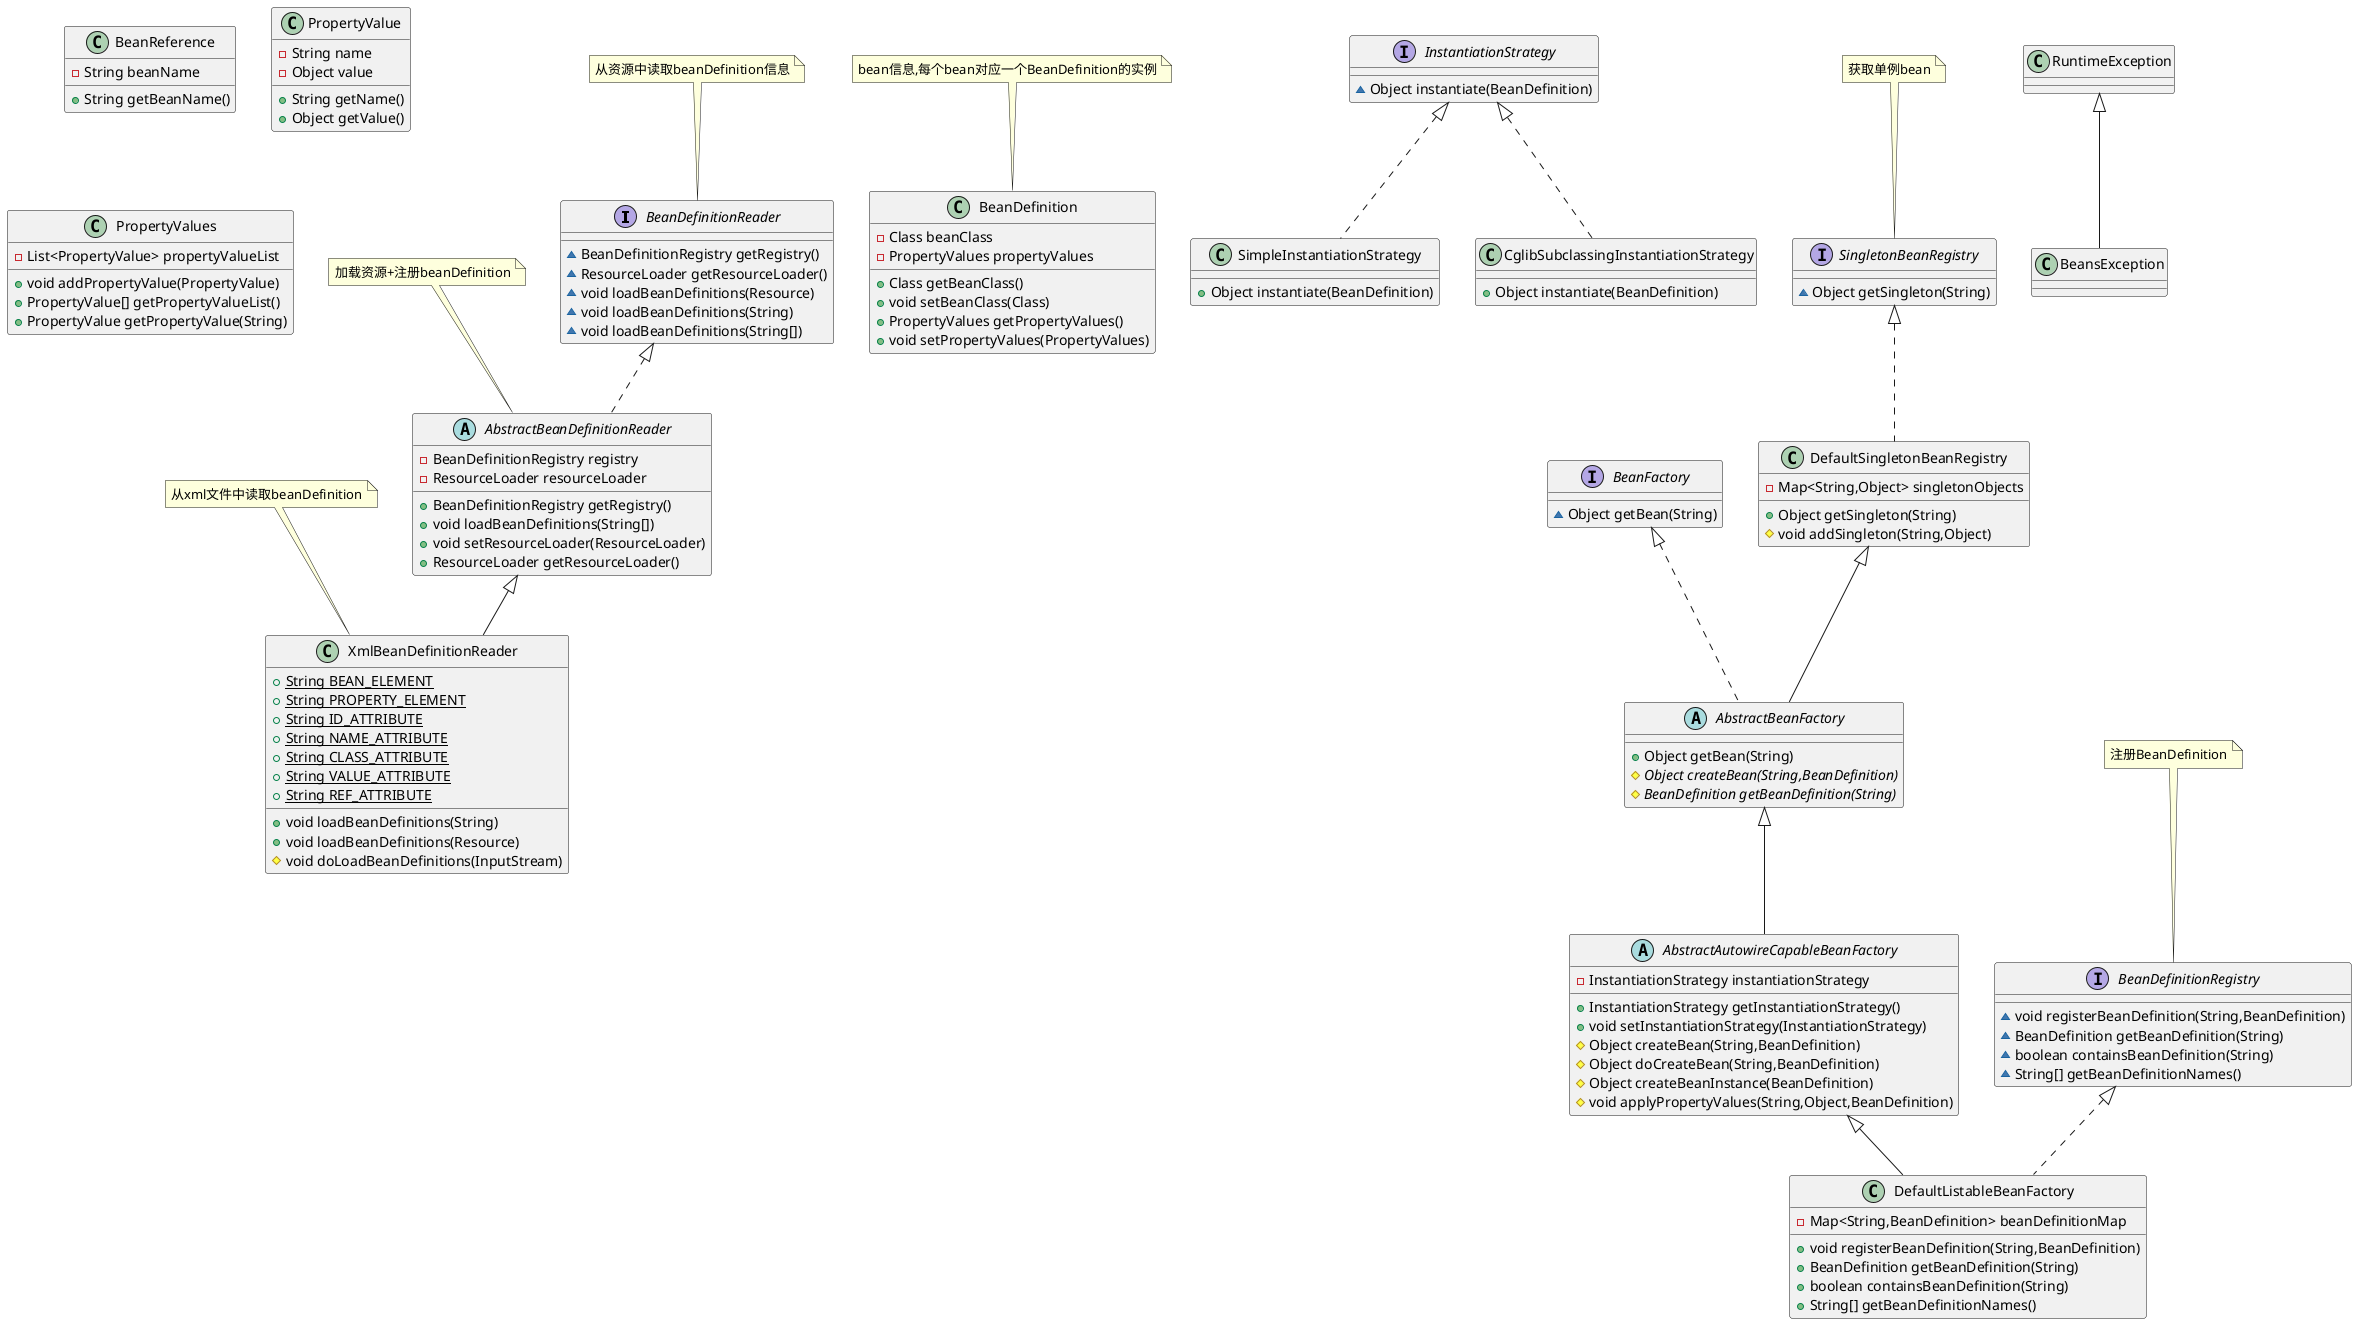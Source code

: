 @startuml
interface BeanDefinitionReader {
~ BeanDefinitionRegistry getRegistry()
~ ResourceLoader getResourceLoader()
~ void loadBeanDefinitions(Resource)
~ void loadBeanDefinitions(String)
~ void loadBeanDefinitions(String[])
}
note top:从资源中读取beanDefinition信息

abstract class AbstractBeanDefinitionReader {
- BeanDefinitionRegistry registry
- ResourceLoader resourceLoader
+ BeanDefinitionRegistry getRegistry()
+ void loadBeanDefinitions(String[])
+ void setResourceLoader(ResourceLoader)
+ ResourceLoader getResourceLoader()
}
note top: 加载资源+注册beanDefinition


class BeanDefinition {
- Class beanClass
- PropertyValues propertyValues
+ Class getBeanClass()
+ void setBeanClass(Class)
+ PropertyValues getPropertyValues()
+ void setPropertyValues(PropertyValues)
}
note top:bean信息,每个bean对应一个BeanDefinition的实例


class SimpleInstantiationStrategy {
+ Object instantiate(BeanDefinition)
}

interface InstantiationStrategy {
~ Object instantiate(BeanDefinition)
}

interface BeanFactory {
~ Object getBean(String)
}

class BeanReference {
- String beanName
+ String getBeanName()
}


class CglibSubclassingInstantiationStrategy {
+ Object instantiate(BeanDefinition)
}

class DefaultListableBeanFactory {
- Map<String,BeanDefinition> beanDefinitionMap
+ void registerBeanDefinition(String,BeanDefinition)
+ BeanDefinition getBeanDefinition(String)
+ boolean containsBeanDefinition(String)
+ String[] getBeanDefinitionNames()
}


interface SingletonBeanRegistry {
~ Object getSingleton(String)
}
note top:获取单例bean

interface BeanDefinitionRegistry {
~ void registerBeanDefinition(String,BeanDefinition)
~ BeanDefinition getBeanDefinition(String)
~ boolean containsBeanDefinition(String)
~ String[] getBeanDefinitionNames()
}
note top:注册BeanDefinition

class BeansException {
}
abstract class AbstractBeanFactory {
+ Object getBean(String)
# {abstract}Object createBean(String,BeanDefinition)
# {abstract}BeanDefinition getBeanDefinition(String)
}

class PropertyValue {
- String name
- Object value
+ String getName()
+ Object getValue()
}


class DefaultSingletonBeanRegistry {
- Map<String,Object> singletonObjects
+ Object getSingleton(String)
# void addSingleton(String,Object)
}


class PropertyValues {
- List<PropertyValue> propertyValueList
+ void addPropertyValue(PropertyValue)
+ PropertyValue[] getPropertyValueList()
+ PropertyValue getPropertyValue(String)
}


abstract class AbstractAutowireCapableBeanFactory {
- InstantiationStrategy instantiationStrategy
+ InstantiationStrategy getInstantiationStrategy()
+ void setInstantiationStrategy(InstantiationStrategy)
# Object createBean(String,BeanDefinition)
# Object doCreateBean(String,BeanDefinition)
# Object createBeanInstance(BeanDefinition)
# void applyPropertyValues(String,Object,BeanDefinition)
}


class XmlBeanDefinitionReader {
+ {static} String BEAN_ELEMENT
+ {static} String PROPERTY_ELEMENT
+ {static} String ID_ATTRIBUTE
+ {static} String NAME_ATTRIBUTE
+ {static} String CLASS_ATTRIBUTE
+ {static} String VALUE_ATTRIBUTE
+ {static} String REF_ATTRIBUTE
+ void loadBeanDefinitions(String)
+ void loadBeanDefinitions(Resource)
# void doLoadBeanDefinitions(InputStream)
}
note top:从xml文件中读取beanDefinition




BeanDefinitionReader <|.. AbstractBeanDefinitionReader
InstantiationStrategy <|.. SimpleInstantiationStrategy
InstantiationStrategy <|.. CglibSubclassingInstantiationStrategy
BeanDefinitionRegistry <|.. DefaultListableBeanFactory
AbstractAutowireCapableBeanFactory <|-- DefaultListableBeanFactory
RuntimeException <|-- BeansException
BeanFactory <|.. AbstractBeanFactory
DefaultSingletonBeanRegistry <|-- AbstractBeanFactory
SingletonBeanRegistry <|.. DefaultSingletonBeanRegistry
AbstractBeanFactory <|-- AbstractAutowireCapableBeanFactory
AbstractBeanDefinitionReader <|-- XmlBeanDefinitionReader
@enduml
